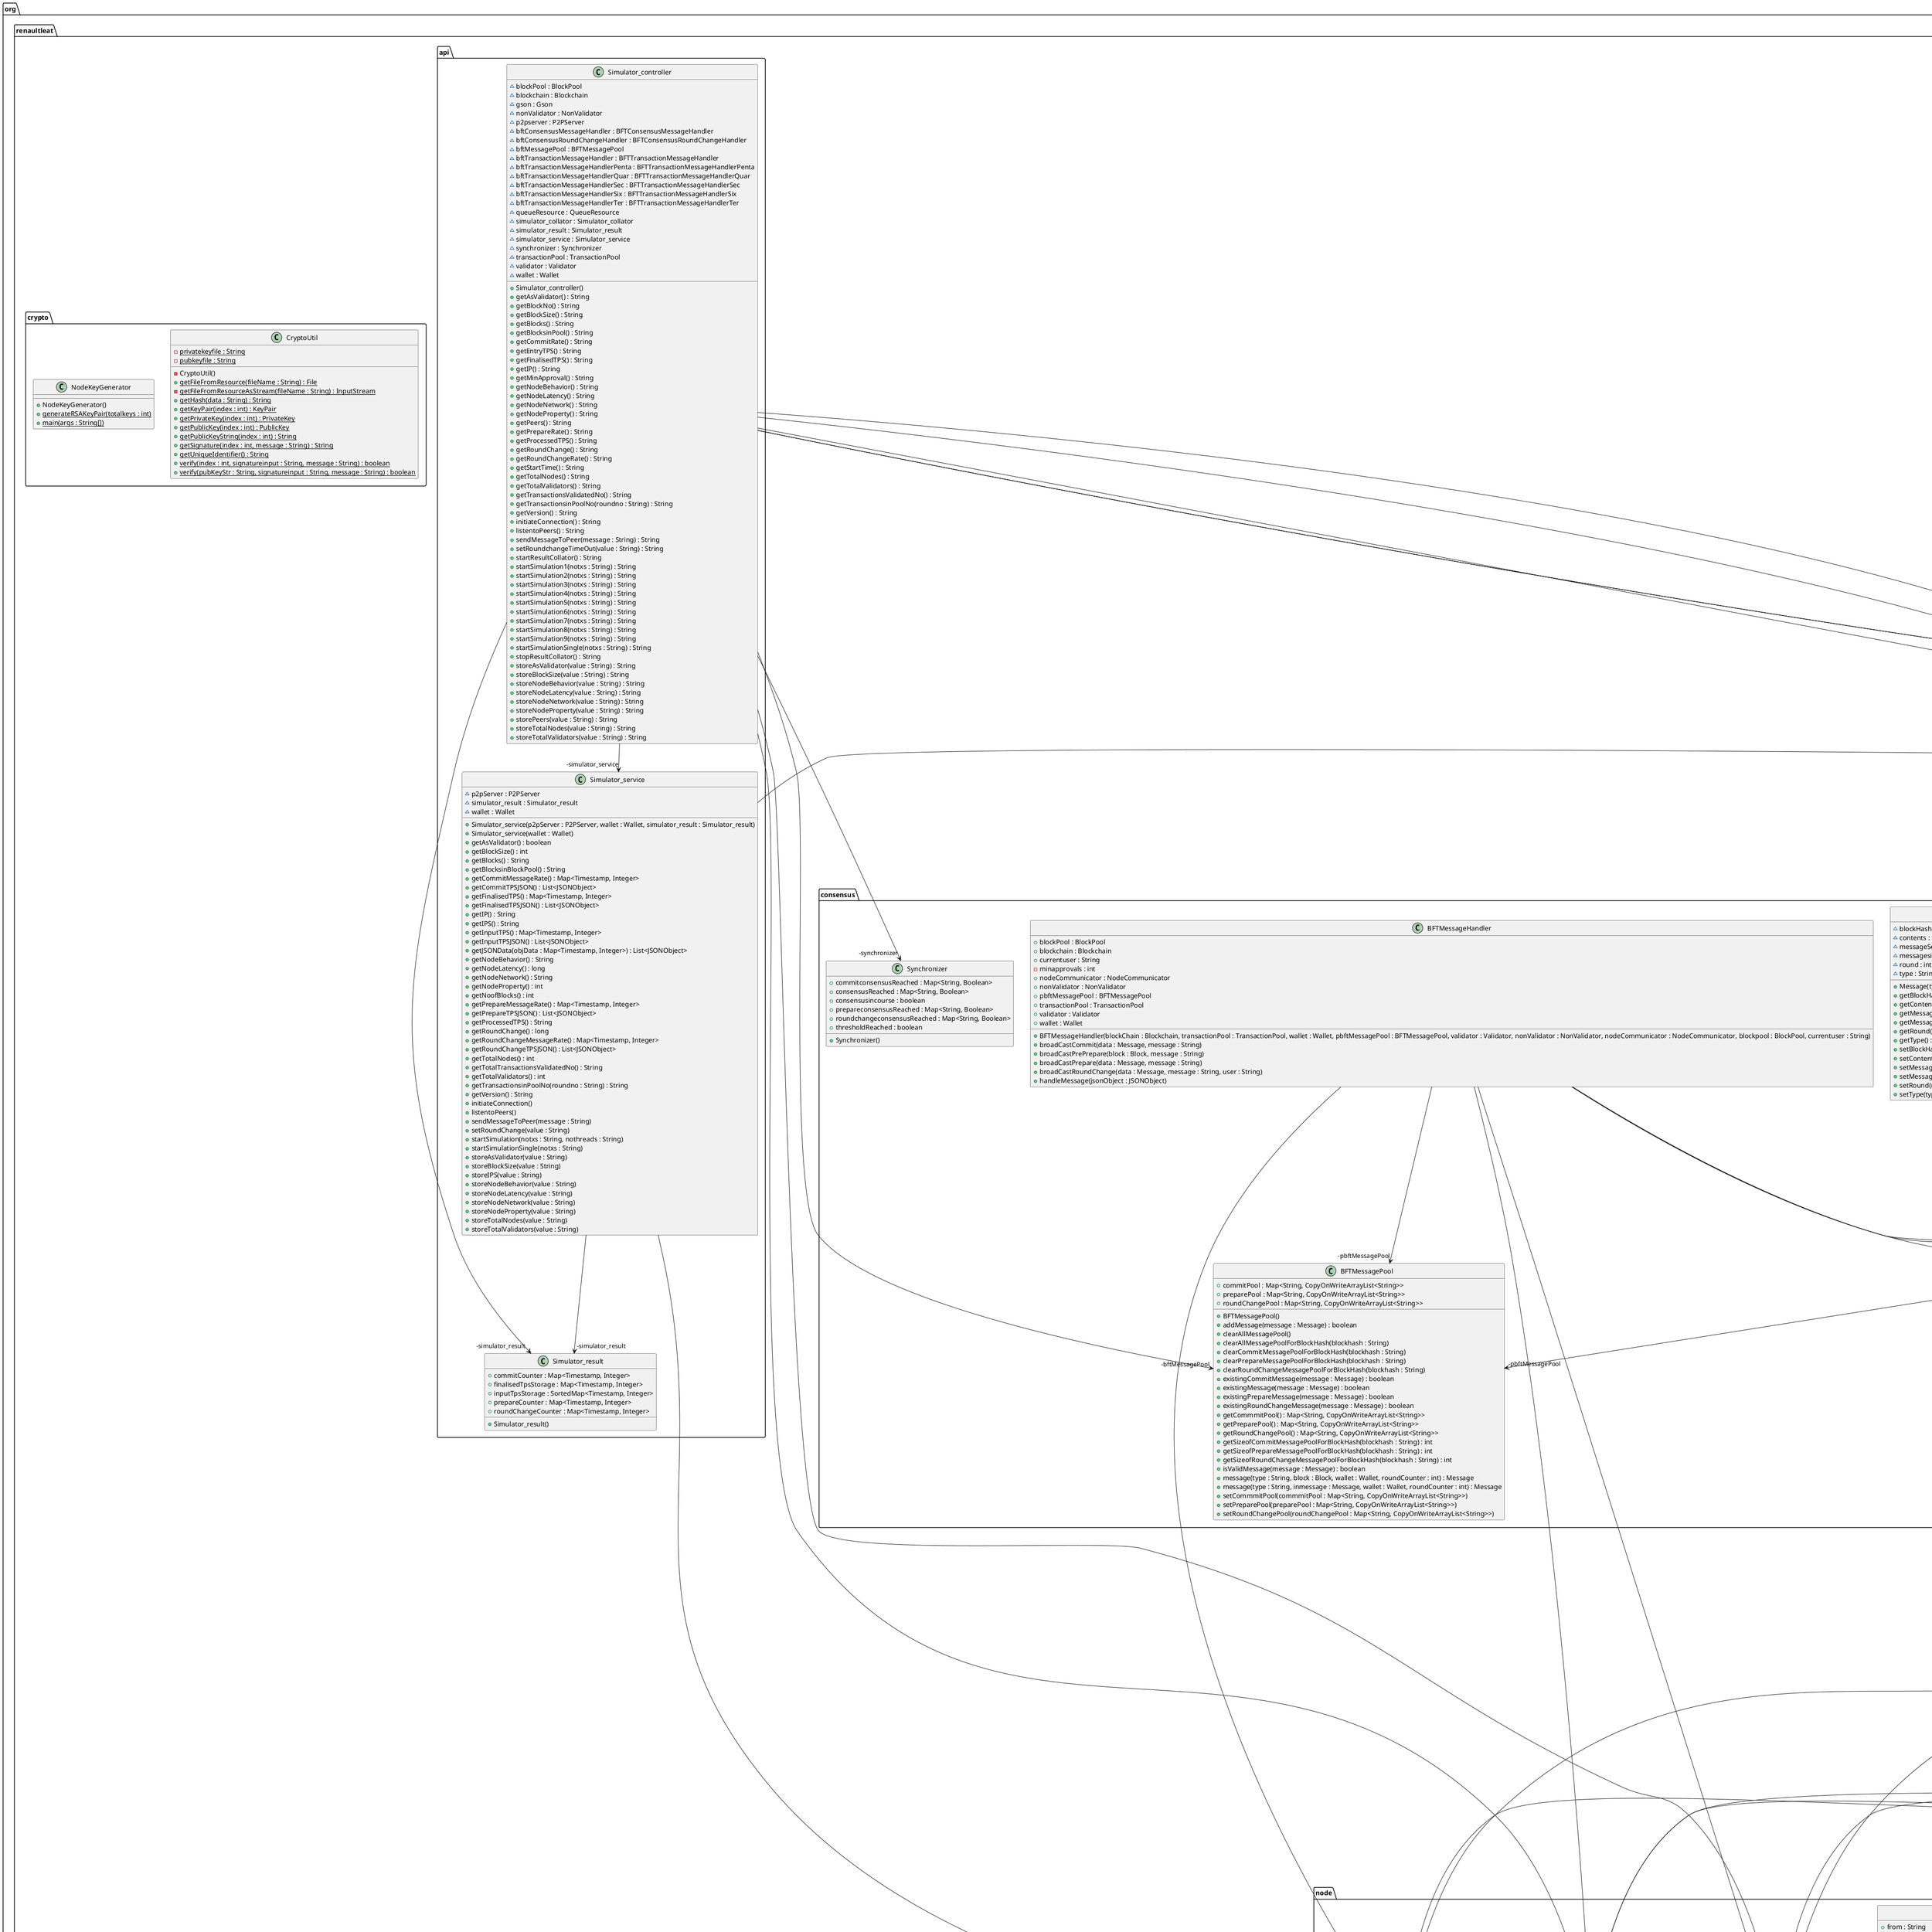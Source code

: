 @startuml
package org.renaultleat.consensus {
  class Message {
    ~ blockHash : String
    ~ contents : String
    ~ messageSender : String
    ~ messagesignature : String
    ~ round : int
    ~ type : String
    + Message(type : String, blockHash : String, messagesignature : String, messageSender : String, contents : String, round : int)
    + getBlockHash() : String
    + getContents() : String
    + getMessageSender() : String
    + getMessagesignature() : String
    + getRound() : int
    + getType() : String
    + setBlockHash(blockHash : String)
    + setContents(contents : String)
    + setMessageSender(messageSender : String)
    + setMessagesignature(messagesignature : String)
    + setRound(round : int)
    + setType(type : String)
  }
  class BFTMessageHandler {
    + blockPool : BlockPool
    + blockchain : Blockchain
    + currentuser : String
    - minapprovals : int
    + nodeCommunicator : NodeCommunicator
    + nonValidator : NonValidator
    + pbftMessagePool : BFTMessagePool
    + transactionPool : TransactionPool
    + validator : Validator
    + wallet : Wallet
    + BFTMessageHandler(blockChain : Blockchain, transactionPool : TransactionPool, wallet : Wallet, pbftMessagePool : BFTMessagePool, validator : Validator, nonValidator : NonValidator, nodeCommunicator : NodeCommunicator, blockpool : BlockPool, currentuser : String)
    + broadCastCommit(data : Message, message : String)
    + broadCastPrePrepare(block : Block, message : String)
    + broadCastPrepare(data : Message, message : String)
    + broadCastRoundChange(data : Message, message : String, user : String)
    + handleMessage(jsonObject : JSONObject)
  }
  class BFTMessagePool {
    + commitPool : Map<String, CopyOnWriteArrayList<String>>
    + preparePool : Map<String, CopyOnWriteArrayList<String>>
    + roundChangePool : Map<String, CopyOnWriteArrayList<String>>
    + BFTMessagePool()
    + addMessage(message : Message) : boolean
    + clearAllMessagePool()
    + clearAllMessagePoolForBlockHash(blockhash : String)
    + clearCommitMessagePoolForBlockHash(blockhash : String)
    + clearPrepareMessagePoolForBlockHash(blockhash : String)
    + clearRoundChangeMessagePoolForBlockHash(blockhash : String)
    + existingCommitMessage(message : Message) : boolean
    + existingMessage(message : Message) : boolean
    + existingPrepareMessage(message : Message) : boolean
    + existingRoundChangeMessage(message : Message) : boolean
    + getCommmitPool() : Map<String, CopyOnWriteArrayList<String>>
    + getPreparePool() : Map<String, CopyOnWriteArrayList<String>>
    + getRoundChangePool() : Map<String, CopyOnWriteArrayList<String>>
    + getSizeofCommitMessagePoolForBlockHash(blockhash : String) : int
    + getSizeofPrepareMessagePoolForBlockHash(blockhash : String) : int
    + getSizeofRoundChangeMessagePoolForBlockHash(blockhash : String) : int
    + isValidMessage(message : Message) : boolean
    + message(type : String, block : Block, wallet : Wallet, roundCounter : int) : Message
    + message(type : String, inmessage : Message, wallet : Wallet, roundCounter : int) : Message
    + setCommmitPool(commmitPool : Map<String, CopyOnWriteArrayList<String>>)
    + setPreparePool(preparePool : Map<String, CopyOnWriteArrayList<String>>)
    + setRoundChangePool(roundChangePool : Map<String, CopyOnWriteArrayList<String>>)
  }
  class Synchronizer {
    + commitconsensusReached : Map<String, Boolean>
    + consensusReached : Map<String, Boolean>
    + consensusincourse : boolean
    + prepareconsensusReached : Map<String, Boolean>
    + roundchangeconsensusReached : Map<String, Boolean>
    + thresholdReached : boolean
    + Synchronizer()
  }
}
package org.renaultleat.network {
  class NetworkTopologyGenerator {
    + NetworkTopologyGenerator()
    + generateRingLatticeTopologyCSV(totalNodeCount : int, meanDegree : int) {static}
    + generateWattsStrogatzTopologyCSV(totalNodeCount : int, meanDegree : int) {static}
    + main(args : String[]) {static}
    + writeToCSV(totalConnectionMap : Map<Integer, Map<Integer, Map<Integer, Boolean>>>, topology : String) {static}
  }
  class P2PServer {
    + blockPool : BlockPool
    + blockchain : Blockchain
    + currentuser : String
    + nodeCommunicator : NodeCommunicator
    + nodeCommunicatorPenta : NodeCommunicatorPenta
    + nodeCommunicatorQuar : NodeCommunicatorQuar
    + nodeCommunicatorSec : NodeCommunicatorSec
    + nodeCommunicatorSix : NodeCommunicatorSix
    + nodeCommunicatorTer : NodeCommunicatorTer
    + nonValidator : NonValidator
    + pbftMessagePool : BFTMessagePool
    + queueResource : QueueResource
    + transactionPool : TransactionPool
    + validator : Validator
    + wallet : Wallet
    + P2PServer(blockChain : Blockchain, transactionPool : TransactionPool, wallet : Wallet, pbftMessagePool : BFTMessagePool, validator : Validator, nonValidator : NonValidator, blockPool : BlockPool, nodeCommunicator : NodeCommunicator, queueResource : QueueResource, nodeCommunicatorSec : NodeCommunicatorSec, nodeCommunicatorTer : NodeCommunicatorTer, nodeCommunicatorQuar : NodeCommunicatorQuar, nodeCommunicatorPenta : NodeCommunicatorPenta, nodeCommunicatorSix : NodeCommunicatorSix)
    + P2PServer(blockChain : Blockchain, transactionPool : TransactionPool, wallet : Wallet, pbftMessagePool : BFTMessagePool, validator : Validator, nonValidator : NonValidator, blockPool : BlockPool, queueResource : QueueResource)
    + communicate(message : String)
    + connect()
    + connectToPeers()
    + getPeerList() : List<String>
    + listenToPeers(user : String, nodeCommunicator : NodeCommunicator, peers : List<String>, nodeCommunicatorSec : NodeCommunicatorSec, nodeCommunicatorTer : NodeCommunicatorTer, nodeCommunicatorQuar : NodeCommunicatorQuar, nodeCommunicatorPenta : NodeCommunicatorPenta, nodeCommunicatorSix : NodeCommunicatorSix)
    + startSimulationBroadcast(no_of_transactions : int, no_of_threads : int)
    + startSimulationBroadcastSingle(no_of_transactions : int)
  }
  class QueueResource {
    ~ messageBlockingQueue : BlockingQueue<JSONObject>
    ~ messageBlockingQueueSec : BlockingQueue<JSONObject>
    ~ transactionBlockingQueue : BlockingQueue<JSONObject>
    ~ transactionBlockingQueuePenta : BlockingQueue<JSONObject>
    ~ transactionBlockingQueueQuar : BlockingQueue<JSONObject>
    ~ transactionBlockingQueueSec : BlockingQueue<JSONObject>
    ~ transactionBlockingQueueSix : BlockingQueue<JSONObject>
    ~ transactionBlockingQueueTer : BlockingQueue<JSONObject>
    + QueueResource()
    + getMessageBlockingQueue() : BlockingQueue<JSONObject>
    + getMessageBlockingQueueSec() : BlockingQueue<JSONObject>
    + getTransactionBlockingQueue() : BlockingQueue<JSONObject>
    + getTransactionBlockingQueuePenta() : BlockingQueue<JSONObject>
    + getTransactionBlockingQueueQuar() : BlockingQueue<JSONObject>
    + getTransactionBlockingQueueSec() : BlockingQueue<JSONObject>
    + getTransactionBlockingQueueSix() : BlockingQueue<JSONObject>
    + getTransactionBlockingQueueTer() : BlockingQueue<JSONObject>
    + setMessageBlockingQueue(messageBlockingQueue : BlockingQueue<JSONObject>)
    + setTransactionBlockingQueue(transactionBlockingQueue : BlockingQueue<JSONObject>)
  }
}
package org.renaultleat.properties {
  class NodeDevProperty {
    + blocksize : int {static}
    + deployed : String {static}
    + ip : String {static}
    + minapprovals : int {static}
    + nodeid : int {static}
    + nodeid_sec : int {static}
    + ports : String {static}
    + totalkeys : int {static}
    + totalnodes : int {static}
    + users : String {static}
    + NodeDevProperty()
  }
  class NodeProperty {
    + blocksize : int {static}
    + deployed : String {static}
    + httpports : String {static}
    + ip : String {static}
    + ips : String {static}
    + isValidator : boolean {static}
    + latency : long {static}
    + minapprovals : int {static}
    + nodeBehavior : int {static}
    + nodeNetwork : String {static}
    + peercount : int {static}
    + peers : String {static}
    + port : String {static}
    + ports : String {static}
    + roundChange : long {static}
    + threshold : int {static}
    + totalkeys : int {static}
    + totalnodes : int {static}
    + user : String {static}
    + users : String {static}
    + validators : int {static}
    + NodeProperty()
    + getBlockSize() : int {static}
    + getCurrentPort() : int {static}
    + getIP() : String {static}
    + getIPS() : String {static}
    + getPeerCount() : int {static}
    + getPeers() : String {static}
    + getRoundChange() : long {static}
    + getValidators() : int {static}
    + getnodeBehavior() : int {static}
    + getnodeLatency() : long {static}
    + getnodeNetwork() : String {static}
    + gettotalNodes() : int {static}
    + isValidator() : boolean {static}
    + setBlockSize(input : int) {static}
    + setIPS(input : String) {static}
    + setIsValidator(input : boolean) {static}
    + setPeerCount(input : int) {static}
    + setPeers(input : String) {static}
    + setRoundChange(input : long) {static}
    + setValidators(input : int) {static}
    + setnodeBehavior(input : int) {static}
    + setnodeLatency(input : long) {static}
    + setnodeNetwork(input : String) {static}
    + settotalNodes(input : int) {static}
  }
}
package org.renaultleat.node {
  class NonValidator {
    ~ allNodePublicKeys : List<String>
    + NonValidator()
    + generateAddresses() : List<String>
    + isValidNonValidator(nodePublicKey : String) : boolean
  }
  class Transaction {
    + from : String
    + hash : String
    + id : String
    + input : String
    + nodeid : String
    + nodeindex : int
    + signature : String
    + timestamp : Timestamp
    + Transaction(data : String, wallet : Wallet)
    + Transaction(id : String, from : String, nodeId : String, nodeIndex : int, input : String, inputTimestamp : Timestamp, hash : String, signature : String)
    + getFrom() : String
    + getHash() : String
    + getId() : String
    + getInput() : String
    + getNodeid() : String
    + getNodeindex() : int
    + getSignature() : String
    + getTimestamp() : Timestamp
    + setFrom(from : String)
    + setHash(hash : String)
    + setId(id : String)
    + setInput(input : String)
    + setNodeid(nodeid : String)
    + setNodeindex(nodeindex : int)
    + setSignature(signature : String)
    + setTimestamp(timestamp : Timestamp)
    + verifyTransaction(transaction : Transaction) : boolean {static}
  }
  class Validator {
    ~ allNodePublicKeys : List<String>
    + Validator()
    + generateAddresses() : List<String>
    + isValidValidator(nodePublicKey : String) : boolean
  }
  class Wallet {
    ~ keypair : KeyPair
    + nodeid : String
    + nodeindex : int {static}
    + nodeproperty : String {static}
    ~ publicKey : String
    + Wallet()
    + createTransaction(message : String) : Transaction
    + getKeyPair() : KeyPair
    + getNodeId() : String
    + getNodeIndex() : int {static}
    + getNodeproperty() : String {static}
    + getPublicKey() : String
    + initalise(index : int)
    + setnodeproperty(input : String) {static}
    + signData(message : String) : String
  }
}
package org.renaultleat.api {
  class Simulator_controller {
    ~ blockPool : BlockPool
    ~ blockchain : Blockchain
    ~ gson : Gson
    ~ nonValidator : NonValidator
    ~ p2pserver : P2PServer
    ~ bftConsensusMessageHandler : BFTConsensusMessageHandler
    ~ bftConsensusRoundChangeHandler : BFTConsensusRoundChangeHandler
    ~ bftMessagePool : BFTMessagePool
    ~ bftTransactionMessageHandler : BFTTransactionMessageHandler
    ~ bftTransactionMessageHandlerPenta : BFTTransactionMessageHandlerPenta
    ~ bftTransactionMessageHandlerQuar : BFTTransactionMessageHandlerQuar
    ~ bftTransactionMessageHandlerSec : BFTTransactionMessageHandlerSec
    ~ bftTransactionMessageHandlerSix : BFTTransactionMessageHandlerSix
    ~ bftTransactionMessageHandlerTer : BFTTransactionMessageHandlerTer
    ~ queueResource : QueueResource
    ~ simulator_collator : Simulator_collator
    ~ simulator_result : Simulator_result
    ~ simulator_service : Simulator_service
    ~ synchronizer : Synchronizer
    ~ transactionPool : TransactionPool
    ~ validator : Validator
    ~ wallet : Wallet
    + Simulator_controller()
    + getAsValidator() : String
    + getBlockNo() : String
    + getBlockSize() : String
    + getBlocks() : String
    + getBlocksinPool() : String
    + getCommitRate() : String
    + getEntryTPS() : String
    + getFinalisedTPS() : String
    + getIP() : String
    + getMinApproval() : String
    + getNodeBehavior() : String
    + getNodeLatency() : String
    + getNodeNetwork() : String
    + getNodeProperty() : String
    + getPeers() : String
    + getPrepareRate() : String
    + getProcessedTPS() : String
    + getRoundChange() : String
    + getRoundChangeRate() : String
    + getStartTime() : String
    + getTotalNodes() : String
    + getTotalValidators() : String
    + getTransactionsValidatedNo() : String
    + getTransactionsinPoolNo(roundno : String) : String
    + getVersion() : String
    + initiateConnection() : String
    + listentoPeers() : String
    + sendMessageToPeer(message : String) : String
    + setRoundchangeTimeOut(value : String) : String
    + startResultCollator() : String
    + startSimulation1(notxs : String) : String
    + startSimulation2(notxs : String) : String
    + startSimulation3(notxs : String) : String
    + startSimulation4(notxs : String) : String
    + startSimulation5(notxs : String) : String
    + startSimulation6(notxs : String) : String
    + startSimulation7(notxs : String) : String
    + startSimulation8(notxs : String) : String
    + startSimulation9(notxs : String) : String
    + startSimulationSingle(notxs : String) : String
    + stopResultCollator() : String
    + storeAsValidator(value : String) : String
    + storeBlockSize(value : String) : String
    + storeNodeBehavior(value : String) : String
    + storeNodeLatency(value : String) : String
    + storeNodeNetwork(value : String) : String
    + storeNodeProperty(value : String) : String
    + storePeers(value : String) : String
    + storeTotalNodes(value : String) : String
    + storeTotalValidators(value : String) : String
  }
  class Simulator_result {
    + commitCounter : Map<Timestamp, Integer>
    + finalisedTpsStorage : Map<Timestamp, Integer>
    + inputTpsStorage : SortedMap<Timestamp, Integer>
    + prepareCounter : Map<Timestamp, Integer>
    + roundChangeCounter : Map<Timestamp, Integer>
    + Simulator_result()
  }
  class Simulator_service {
    ~ p2pServer : P2PServer
    ~ simulator_result : Simulator_result
    ~ wallet : Wallet
    + Simulator_service(p2pServer : P2PServer, wallet : Wallet, simulator_result : Simulator_result)
    + Simulator_service(wallet : Wallet)
    + getAsValidator() : boolean
    + getBlockSize() : int
    + getBlocks() : String
    + getBlocksinBlockPool() : String
    + getCommitMessageRate() : Map<Timestamp, Integer>
    + getCommitTPSJSON() : List<JSONObject>
    + getFinalisedTPS() : Map<Timestamp, Integer>
    + getFinalisedTPSJSON() : List<JSONObject>
    + getIP() : String
    + getIPS() : String
    + getInputTPS() : Map<Timestamp, Integer>
    + getInputTPSJSON() : List<JSONObject>
    + getJSONData(objData : Map<Timestamp, Integer>) : List<JSONObject>
    + getNodeBehavior() : String
    + getNodeLatency() : long
    + getNodeNetwork() : String
    + getNodeProperty() : int
    + getNoofBlocks() : int
    + getPrepareMessageRate() : Map<Timestamp, Integer>
    + getPrepareTPSJSON() : List<JSONObject>
    + getProcessedTPS() : String
    + getRoundChange() : long
    + getRoundChangeMessageRate() : Map<Timestamp, Integer>
    + getRoundChangeTPSJSON() : List<JSONObject>
    + getTotalNodes() : int
    + getTotalTransactionsValidatedNo() : String
    + getTotalValidators() : int
    + getTransactionsinPoolNo(roundno : String) : String
    + getVersion() : String
    + initiateConnection()
    + listentoPeers()
    + sendMessageToPeer(message : String)
    + setRoundChange(value : String)
    + startSimulation(notxs : String, nothreads : String)
    + startSimulationSingle(notxs : String)
    + storeAsValidator(value : String)
    + storeBlockSize(value : String)
    + storeIPS(value : String)
    + storeNodeBehavior(value : String)
    + storeNodeLatency(value : String)
    + storeNodeNetwork(value : String)
    + storeNodeProperty(value : String)
    + storeTotalNodes(value : String)
    + storeTotalValidators(value : String)
  }
}
package org.renaultleat.crypto {
  class CryptoUtil {
    - privatekeyfile : String {static}
    - pubkeyfile : String {static}
    - CryptoUtil()
    + getFileFromResource(fileName : String) : File {static}
    - getFileFromResourceAsStream(fileName : String) : InputStream {static}
    + getHash(data : String) : String {static}
    + getKeyPair(index : int) : KeyPair {static}
    + getPrivateKey(index : int) : PrivateKey {static}
    + getPublicKey(index : int) : PublicKey {static}
    + getPublicKeyString(index : int) : String {static}
    + getSignature(index : int, message : String) : String {static}
    + getUniqueIdentifier() : String {static}
    + verify(index : int, signatureinput : String, message : String) : boolean {static}
    + verify(pubKeyStr : String, signatureinput : String, message : String) : boolean {static}
  }
  class NodeKeyGenerator {
    + NodeKeyGenerator()
    + generateRSAKeyPair(totalkeys : int) {static}
    + main(args : String[]) {static}
  }
}
package org.renaultleat.chain {
  class Block {
    ~ blocknumber : int
    ~ blocktime : Timestamp
    ~ commitMessageValidators : CopyOnWriteArrayList<String>
    ~ hash : String
    ~ prepareMessageValidators : CopyOnWriteArrayList<String>
    ~ previousblockhash : String
    ~ proposer : String
    ~ roundno : int
    ~ signature : String
    ~ transactions : CopyOnWriteArrayList<Transaction>
    + Block()
    + Block(timestamp : Timestamp, previousblockhash : String, currentblockhash : String, data : CopyOnWriteArrayList<Transaction>, blockproposer : String, signature : String, blocknum : int)
    + createBlock(lastBlock : Block, data : CopyOnWriteArrayList<Transaction>, wallet : Wallet) : Block {static}
    + generateBlockHash(block : Block) : String {static}
    + generateBlockHash(lastblockHash : String, transactions : List<Transaction>, proposer : String) : String {static}
    + generateGenesis() : Block {static}
    + getBlockData() : CopyOnWriteArrayList<Transaction>
    + getBlockDetails() : String
    + getBlockHash() : String
    + getBlockNumber() : int
    + getBlockProposer() : String
    + getBlockSignature() : String
    + getBlockTimestamp() : Timestamp
    + getBlocknumber() : int
    + getBlocktime() : Timestamp
    + getCommitMessages() : CopyOnWriteArrayList<String>
    + getHash() : String
    + getLastBlockHash() : String
    + getPrepareMessages() : CopyOnWriteArrayList<String>
    + getPreviousblockhash() : String
    + getProposer() : String
    + getRoundNo() : int
    + getSignature() : String
    + getTransactions() : CopyOnWriteArrayList<Transaction>
    + setBlocknumber(blocknumber : int)
    + setBlocktime(blocktime : Timestamp)
    + setCommitMessages(commitMessages : CopyOnWriteArrayList<String>)
    + setHash(hash : String)
    + setPrepareMessages(prepareMessages : CopyOnWriteArrayList<String>)
    + setPreviousblockhash(previousblockhash : String)
    + setProposer(proposer : String)
    + setRoundNo(roundno : int)
    + setSignature(signature : String)
    + setTransactions(transactions : CopyOnWriteArrayList<Transaction>)
    + signBlockHash(blockHash : String, wallet : Wallet) : String {static}
    + verifyBlock(block : Block) : boolean {static}
    + verifyProposer(block : Block, proposer : String) : boolean {static}
  }
  class BlockPool {
    + blockIds : CopyOnWriteArrayList<Integer>
    ~ blocks : CopyOnWriteArrayList<Block>
    + BlockPool()
    + addBlock(block : Block)
    + blockExists(inblock : Block) : boolean
    + clearBlockPool()
    + getBlockforHash(blockHash : String) : Block
    + getBlocks() : List<Block>
    + removeBlock(inblockhash : String)
  }
  class Blockchain {
    + blockIds : CopyOnWriteArrayList<Integer>
    ~ chain : CopyOnWriteArrayList<Block>
    ~ nonValidator : NonValidator
    ~ nonValidators : CopyOnWriteArrayList<String>
    + roundCounter : AtomicInteger
    ~ validator : Validator
    ~ validators : CopyOnWriteArrayList<String>
    + Blockchain()
    + Blockchain(validator : Validator, nonValidator : NonValidator)
    + addBlock(block : Block) : Block
    + addUpdatedBlock(block : Block, blockPool : BlockPool, pbftMessagePool : BFTMessagePool)
    + createBlock(transactions : CopyOnWriteArrayList<Transaction>, wallet : Wallet) : Block
    + getChain() : CopyOnWriteArrayList<Block>
    + getNonValidators() : CopyOnWriteArrayList<String>
    + getProposer() : String
    + getRoundChangeProposer() : String
    + getRoundCounter() : int
    + getValidators() : CopyOnWriteArrayList<String>
    + incrementRoundCounter()
    + isValidBlock(inblock : Block) : boolean
    + setChain(chain : CopyOnWriteArrayList<Block>)
    + setNonValidators(nonValidators : CopyOnWriteArrayList<String>)
    + setRoundCounter(newRoundCounter : int)
    + setValidators(validators : CopyOnWriteArrayList<String>)
  }
  class TransactionPool {
    + blockchain : Blockchain
    + confirmedTransactionIds : CopyOnWriteArrayList<String>
    + roundcounter : AtomicInteger
    + transactionRoundStatus : Map<Integer, Boolean>
    + transactionStorage : Map<Integer, CopyOnWriteArrayList<Transaction>>
    + transactionThreshold : int
    + TransactionPool()
    + addTransaction(transaction : Transaction) : boolean
    + addconfirmedTransactionId(id : String)
    + addconfirmedTransactionIds(ids : List<String>)
    + clearTransactionPool()
    + clearTransactionPoolFromIncomingBlock(roundno : int, intransactions : CopyOnWriteArrayList<Transaction>)
    + confirmedTransactionIdexists(id : String) : boolean
    + confirmedTransactionIdsexists(ids : List<String>) : boolean
    + getTransactionRoundStatus() : Map<Integer, Boolean>
    + getTransactionThreshold() : int
    + getTransactions(roundno : int, wallet : Wallet) : CopyOnWriteArrayList<Transaction>
    + setTransactionThreshold(transactionThreshold : int)
    + setTransactions(transactions : CopyOnWriteArrayList<Transaction>, roundno : int)
    + transactionExists(intransaction : Transaction, roundno : int) : boolean
    + verifyTransaction(transaction : Transaction) : boolean
  }
}
Simulator_controller -->  "-nonValidator" NonValidator
Simulator_service -->  "-p2pServer" P2PServer
Simulator_controller -->  "-blockPool" BlockPool
Blockchain -->  "-nonValidator" NonValidator
BFTMessageHandler -->  "-pbftMessagePool" BFTMessagePool
P2PServer -->  "-queueResource" QueueResource
TransactionPool -->  "-blockchain" Blockchain
Block -->  "-transactions" Transaction
BlockPool -->  "-blocks" Block
Simulator_controller -->  "-transactionPool" TransactionPool
BFTMessageHandler -->  "-transactionPool" TransactionPool
BFTMessageHandler -->  "-wallet" Wallet
BFTMessageHandler -->  "-blockPool" BlockPool
Simulator_controller -->  "-queueResource" QueueResource
Simulator_controller -->  "-simulator_result" Simulator_result
Simulator_controller -->  "-bftMessagePool" BFTMessagePool
Simulator_service -->  "-wallet" Wallet
Simulator_service -->  "-simulator_result" Simulator_result
Simulator_controller -->  "-validator" Validator
Simulator_controller -->  "-synchronizer" Synchronizer
BFTMessageHandler -->  "-nonValidator" NonValidator
P2PServer -->  "-nonValidator" NonValidator
P2PServer -->  "-pbftMessagePool" BFTMessagePool
P2PServer -->  "-validator" Validator
Blockchain -->  "-validator" Validator
Simulator_controller -->  "-blockchain" Blockchain
P2PServer -->  "-transactionPool" TransactionPool
Simulator_controller -->  "-p2pserver" P2PServer
P2PServer -->  "-wallet" Wallet
P2PServer -->  "-blockPool" BlockPool
Simulator_controller -->  "-wallet" Wallet
BFTMessageHandler -->  "-blockchain" Blockchain
BFTMessageHandler -->  "-validator" Validator
Blockchain -->  "-chain" Block
Simulator_controller -->  "-simulator_service" Simulator_service
P2PServer -->  "-blockchain" Blockchain
@enduml